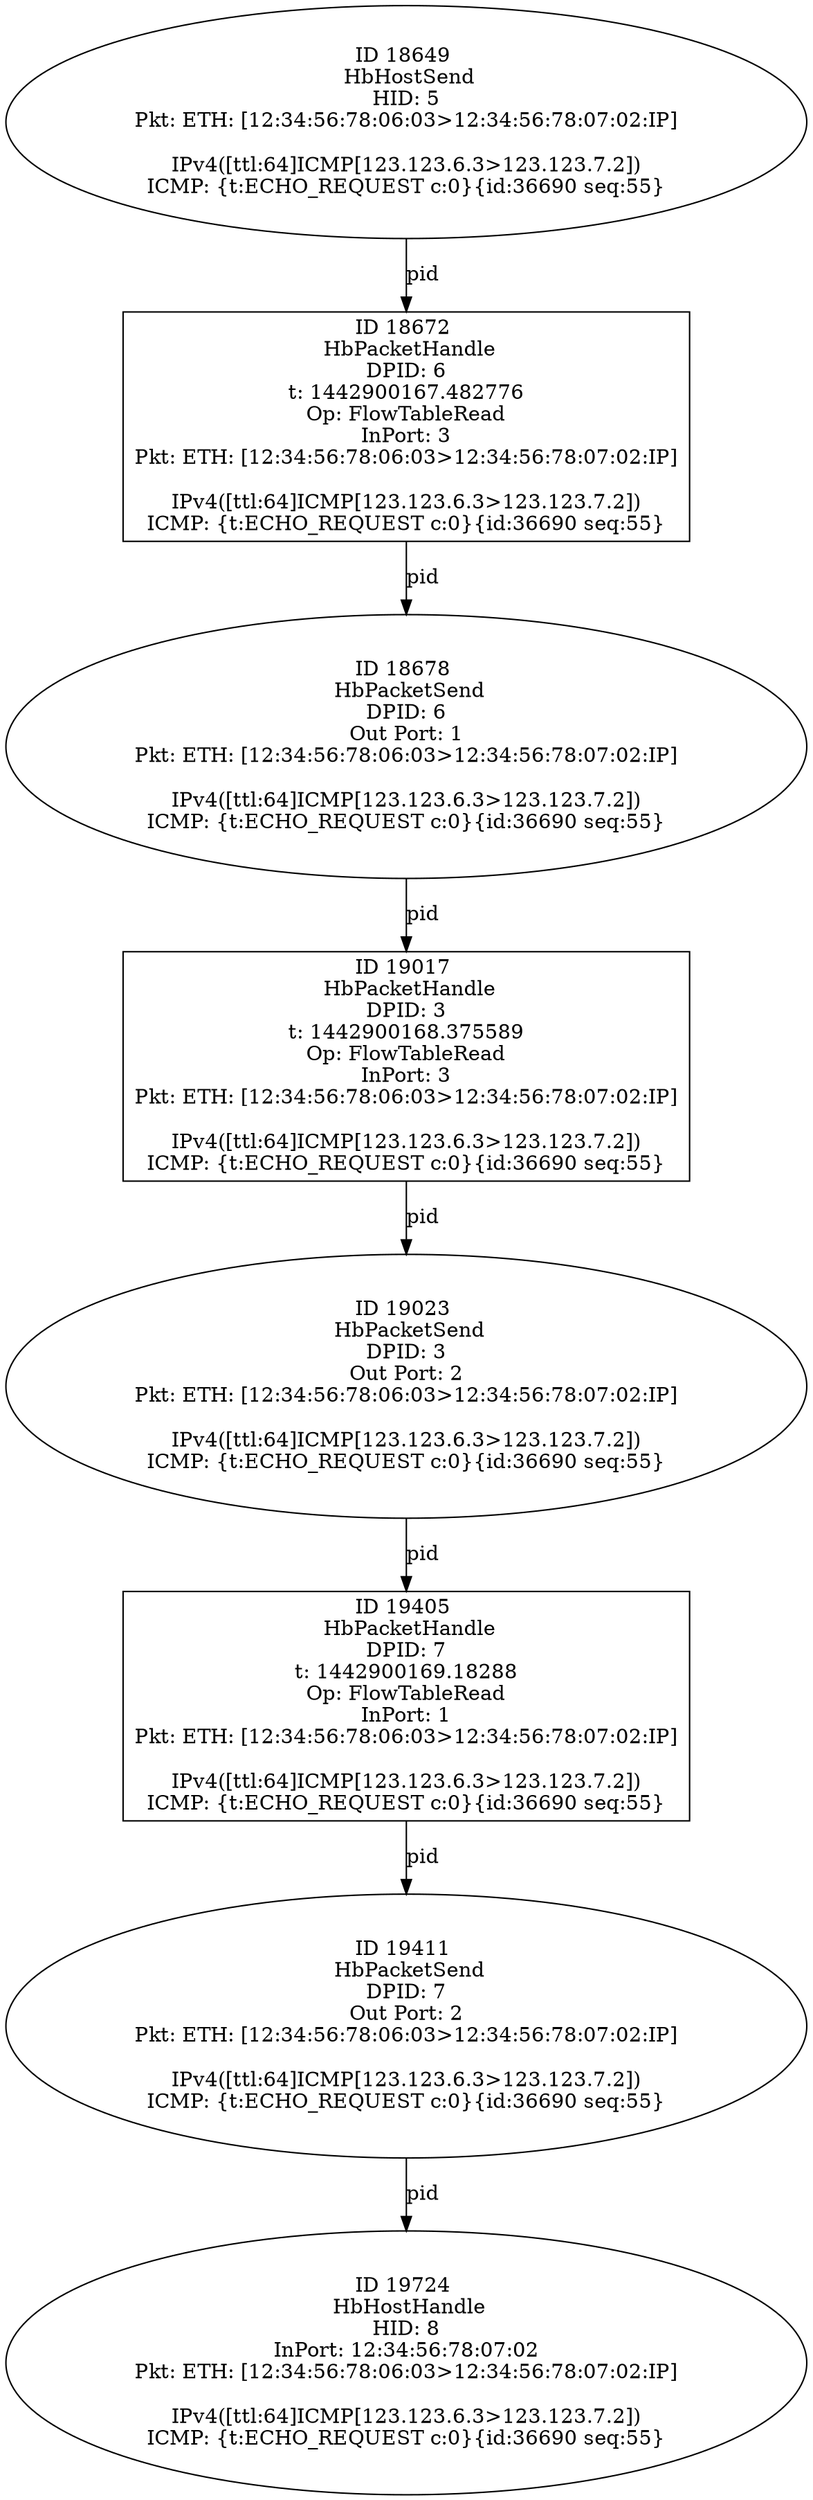 strict digraph G {
19017 [shape=box, event=<hb_events.HbPacketHandle object at 0x10beff810>, label="ID 19017 
 HbPacketHandle
DPID: 3
t: 1442900168.375589
Op: FlowTableRead
InPort: 3
Pkt: ETH: [12:34:56:78:06:03>12:34:56:78:07:02:IP]

IPv4([ttl:64]ICMP[123.123.6.3>123.123.7.2])
ICMP: {t:ECHO_REQUEST c:0}{id:36690 seq:55}"];
19724 [shape=oval, event=<hb_events.HbHostHandle object at 0x10c32e450>, label="ID 19724 
 HbHostHandle
HID: 8
InPort: 12:34:56:78:07:02
Pkt: ETH: [12:34:56:78:06:03>12:34:56:78:07:02:IP]

IPv4([ttl:64]ICMP[123.123.6.3>123.123.7.2])
ICMP: {t:ECHO_REQUEST c:0}{id:36690 seq:55}"];
19405 [shape=box, event=<hb_events.HbPacketHandle object at 0x10c1f4f10>, label="ID 19405 
 HbPacketHandle
DPID: 7
t: 1442900169.18288
Op: FlowTableRead
InPort: 1
Pkt: ETH: [12:34:56:78:06:03>12:34:56:78:07:02:IP]

IPv4([ttl:64]ICMP[123.123.6.3>123.123.7.2])
ICMP: {t:ECHO_REQUEST c:0}{id:36690 seq:55}"];
19023 [shape=oval, event=<hb_events.HbPacketSend object at 0x10bfdab10>, label="ID 19023 
 HbPacketSend
DPID: 3
Out Port: 2
Pkt: ETH: [12:34:56:78:06:03>12:34:56:78:07:02:IP]

IPv4([ttl:64]ICMP[123.123.6.3>123.123.7.2])
ICMP: {t:ECHO_REQUEST c:0}{id:36690 seq:55}"];
18672 [shape=box, event=<hb_events.HbPacketHandle object at 0x10bd851d0>, label="ID 18672 
 HbPacketHandle
DPID: 6
t: 1442900167.482776
Op: FlowTableRead
InPort: 3
Pkt: ETH: [12:34:56:78:06:03>12:34:56:78:07:02:IP]

IPv4([ttl:64]ICMP[123.123.6.3>123.123.7.2])
ICMP: {t:ECHO_REQUEST c:0}{id:36690 seq:55}"];
19411 [shape=oval, event=<hb_events.HbPacketSend object at 0x10c01d1d0>, label="ID 19411 
 HbPacketSend
DPID: 7
Out Port: 2
Pkt: ETH: [12:34:56:78:06:03>12:34:56:78:07:02:IP]

IPv4([ttl:64]ICMP[123.123.6.3>123.123.7.2])
ICMP: {t:ECHO_REQUEST c:0}{id:36690 seq:55}"];
18678 [shape=oval, event=<hb_events.HbPacketSend object at 0x10bdac090>, label="ID 18678 
 HbPacketSend
DPID: 6
Out Port: 1
Pkt: ETH: [12:34:56:78:06:03>12:34:56:78:07:02:IP]

IPv4([ttl:64]ICMP[123.123.6.3>123.123.7.2])
ICMP: {t:ECHO_REQUEST c:0}{id:36690 seq:55}"];
18649 [shape=oval, event=<hb_events.HbHostSend object at 0x10bda69d0>, label="ID 18649 
 HbHostSend
HID: 5
Pkt: ETH: [12:34:56:78:06:03>12:34:56:78:07:02:IP]

IPv4([ttl:64]ICMP[123.123.6.3>123.123.7.2])
ICMP: {t:ECHO_REQUEST c:0}{id:36690 seq:55}"];
19017 -> 19023  [rel=pid, label=pid];
19405 -> 19411  [rel=pid, label=pid];
19023 -> 19405  [rel=pid, label=pid];
18672 -> 18678  [rel=pid, label=pid];
19411 -> 19724  [rel=pid, label=pid];
18678 -> 19017  [rel=pid, label=pid];
18649 -> 18672  [rel=pid, label=pid];
}

